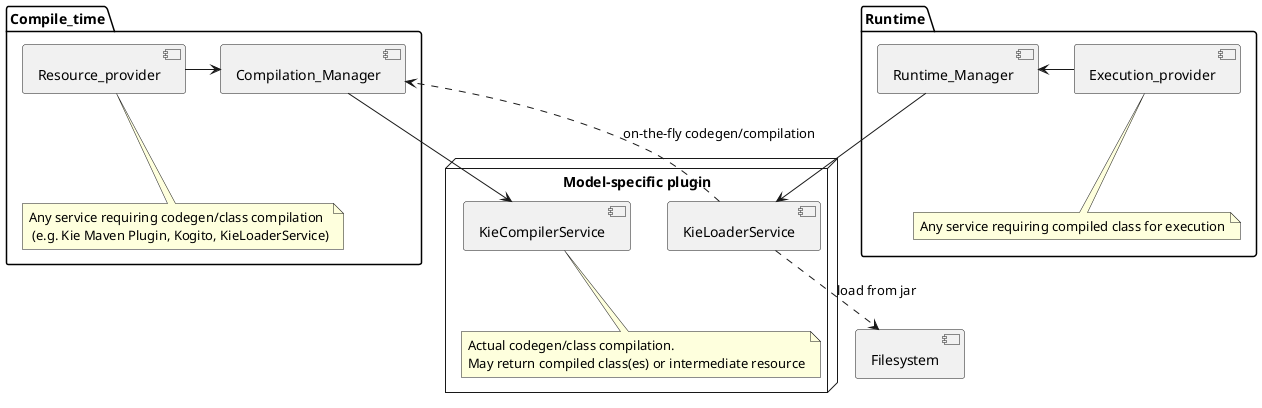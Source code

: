 @startuml
'https://plantuml.com/component-diagram

package "Compile_time" {
  [Resource_provider] -> [Compilation_Manager]
  note bottom of [Resource_provider]
    Any service requiring codegen/class compilation
     (e.g. Kie Maven Plugin, Kogito, KieLoaderService)
  end note
}


package "Runtime" {
  [Execution_provider] -> [Runtime_Manager]
    note bottom of [Execution_provider]
      Any service requiring compiled class for execution
    end note
}

[Compilation_Manager]
[Runtime_Manager]
[Filesystem]

node "Model-specific plugin" {
  [Compilation_Manager] -->  [KieCompilerService]
  [Runtime_Manager] --> [KieLoaderService]
  [KieLoaderService] ..> [Compilation_Manager]: on-the-fly codegen/compilation
  [KieLoaderService] ..> [Filesystem]: load from jar
  note bottom of [KieCompilerService]
        Actual codegen/class compilation.
        May return compiled class(es) or intermediate resource
  end note
}



@enduml